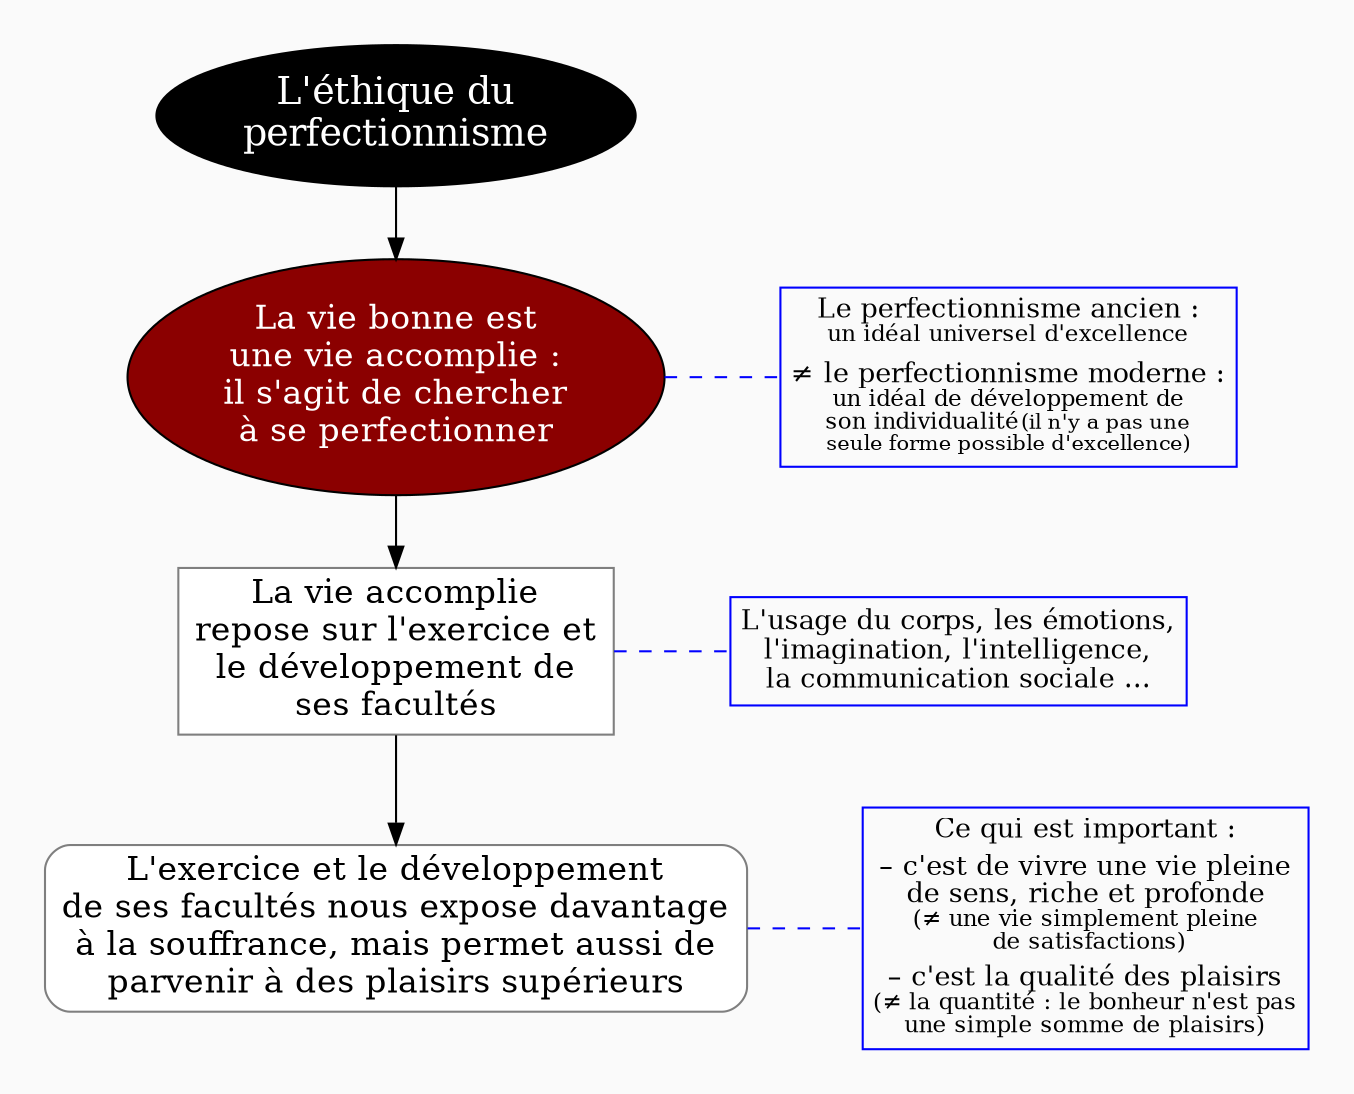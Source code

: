 digraph G {
// Template : diagram
// Usage : cours sur le bonheur et le désir
// Référence : perfectionnisme moral

//rankdir=LR
splines=true
//splines=curved
bgcolor=grey98
pad=0.3
style=filled
edge[minlen=4]
ranksep=0.1
nodesep=0.2 // valeur à changer ?

// NIVEAU 1
node[style=filled; fillcolor=12 ; fontcolor=white ; fontsize=18]
// a1[label=""]
a1[label="L'éthique du
perfectionnisme"]


// NIVEAU 2
node[style=filled;fillcolor=red4;fontcolor=white; fontsize=16]
// b1[label=""]
a1->b1[headport=n]

b1[label="La vie bonne est
une vie accomplie :
il s'agit de chercher
à se perfectionner"]

// NIVEAU 3 (sans intermédiaire)
node [shape=box; style=filled;fillcolor=white;fontcolor=black;color=grey50]
// c1[label=""]
b1->c1
c1[label="La vie accomplie
repose sur l'exercice et
le développement de
ses facultés"]

// INTERMEDIAIRE AVANT NIVEAU 3
node[style=filled;fillcolor=grey78;shape=oval]
// [arrowhead=none]
// bc1[label=""]

// NIVEAU 3 (avec intermédiaire)
node[style="filled";fillcolor=white;shape=box;color=grey50]
// c1[label=""]

// NIVEAU 4
node[style="filled, rounded";fillcolor=white;shape=box;color=grey50]
// d1[label=""]
c1->d1
d1[label="L'exercice et le développement
de ses facultés nous expose davantage
à la souffrance, mais permet aussi de
parvenir à des plaisirs supérieurs"]

// ETIQUETTES EN ROUGE
node[shape=plaintext;fontcolor=firebrick3;fillcolor=grey98]
// e1[label=< <B>= Titre</B><BR /><BR />Contenu<BR /> >]
// e1[label=""]
// ->e1[minlen=1;style=invis]


// Remarques
node[color=blue;shape=box;style=filled;margin=0.07;fontcolor=black;fontsize=13]
edge[color=blue;arrowhead="none";xlabel="";style=dashed]
// r1[label=""]
// {rank=same;->r1}
// {rank=same;r1->[dir=back]}

{rank=same;b1->r1}
{rank=same;c1->r2}
{rank=same;d1->r3}

r1[label=<Le perfectionnisme ancien :<br/>
<font point-size="11">un idéal universel d'excellence<br/></font>
<font point-size="7"><br/></font>
≠ le perfectionnisme moderne :<br/>
<font point-size="11">un idéal de développement de<br/>
son individualité</font><font point-size="10">(il n'y a pas une<br/>
seule forme possible d'excellence)</font>>]
r2[label="L'usage du corps, les émotions,
l'imagination, l'intelligence,
la communication sociale …"]
r3[label=<Ce qui est important :<br/>
<font point-size="5"><br/></font>
– c'est de vivre une vie pleine<br/>
de sens, riche et profonde<br/>
<font point-size="11">(≠ une vie simplement 
pleine<br/> de satisfactions)</font><br/>
<font point-size="5"><br/></font>
– c'est la qualité des plaisirs<br/>
<font point-size="11">(≠ la quantité : le bonheur n'est pas<br/>
une simple somme de plaisirs)</font>>]


}
